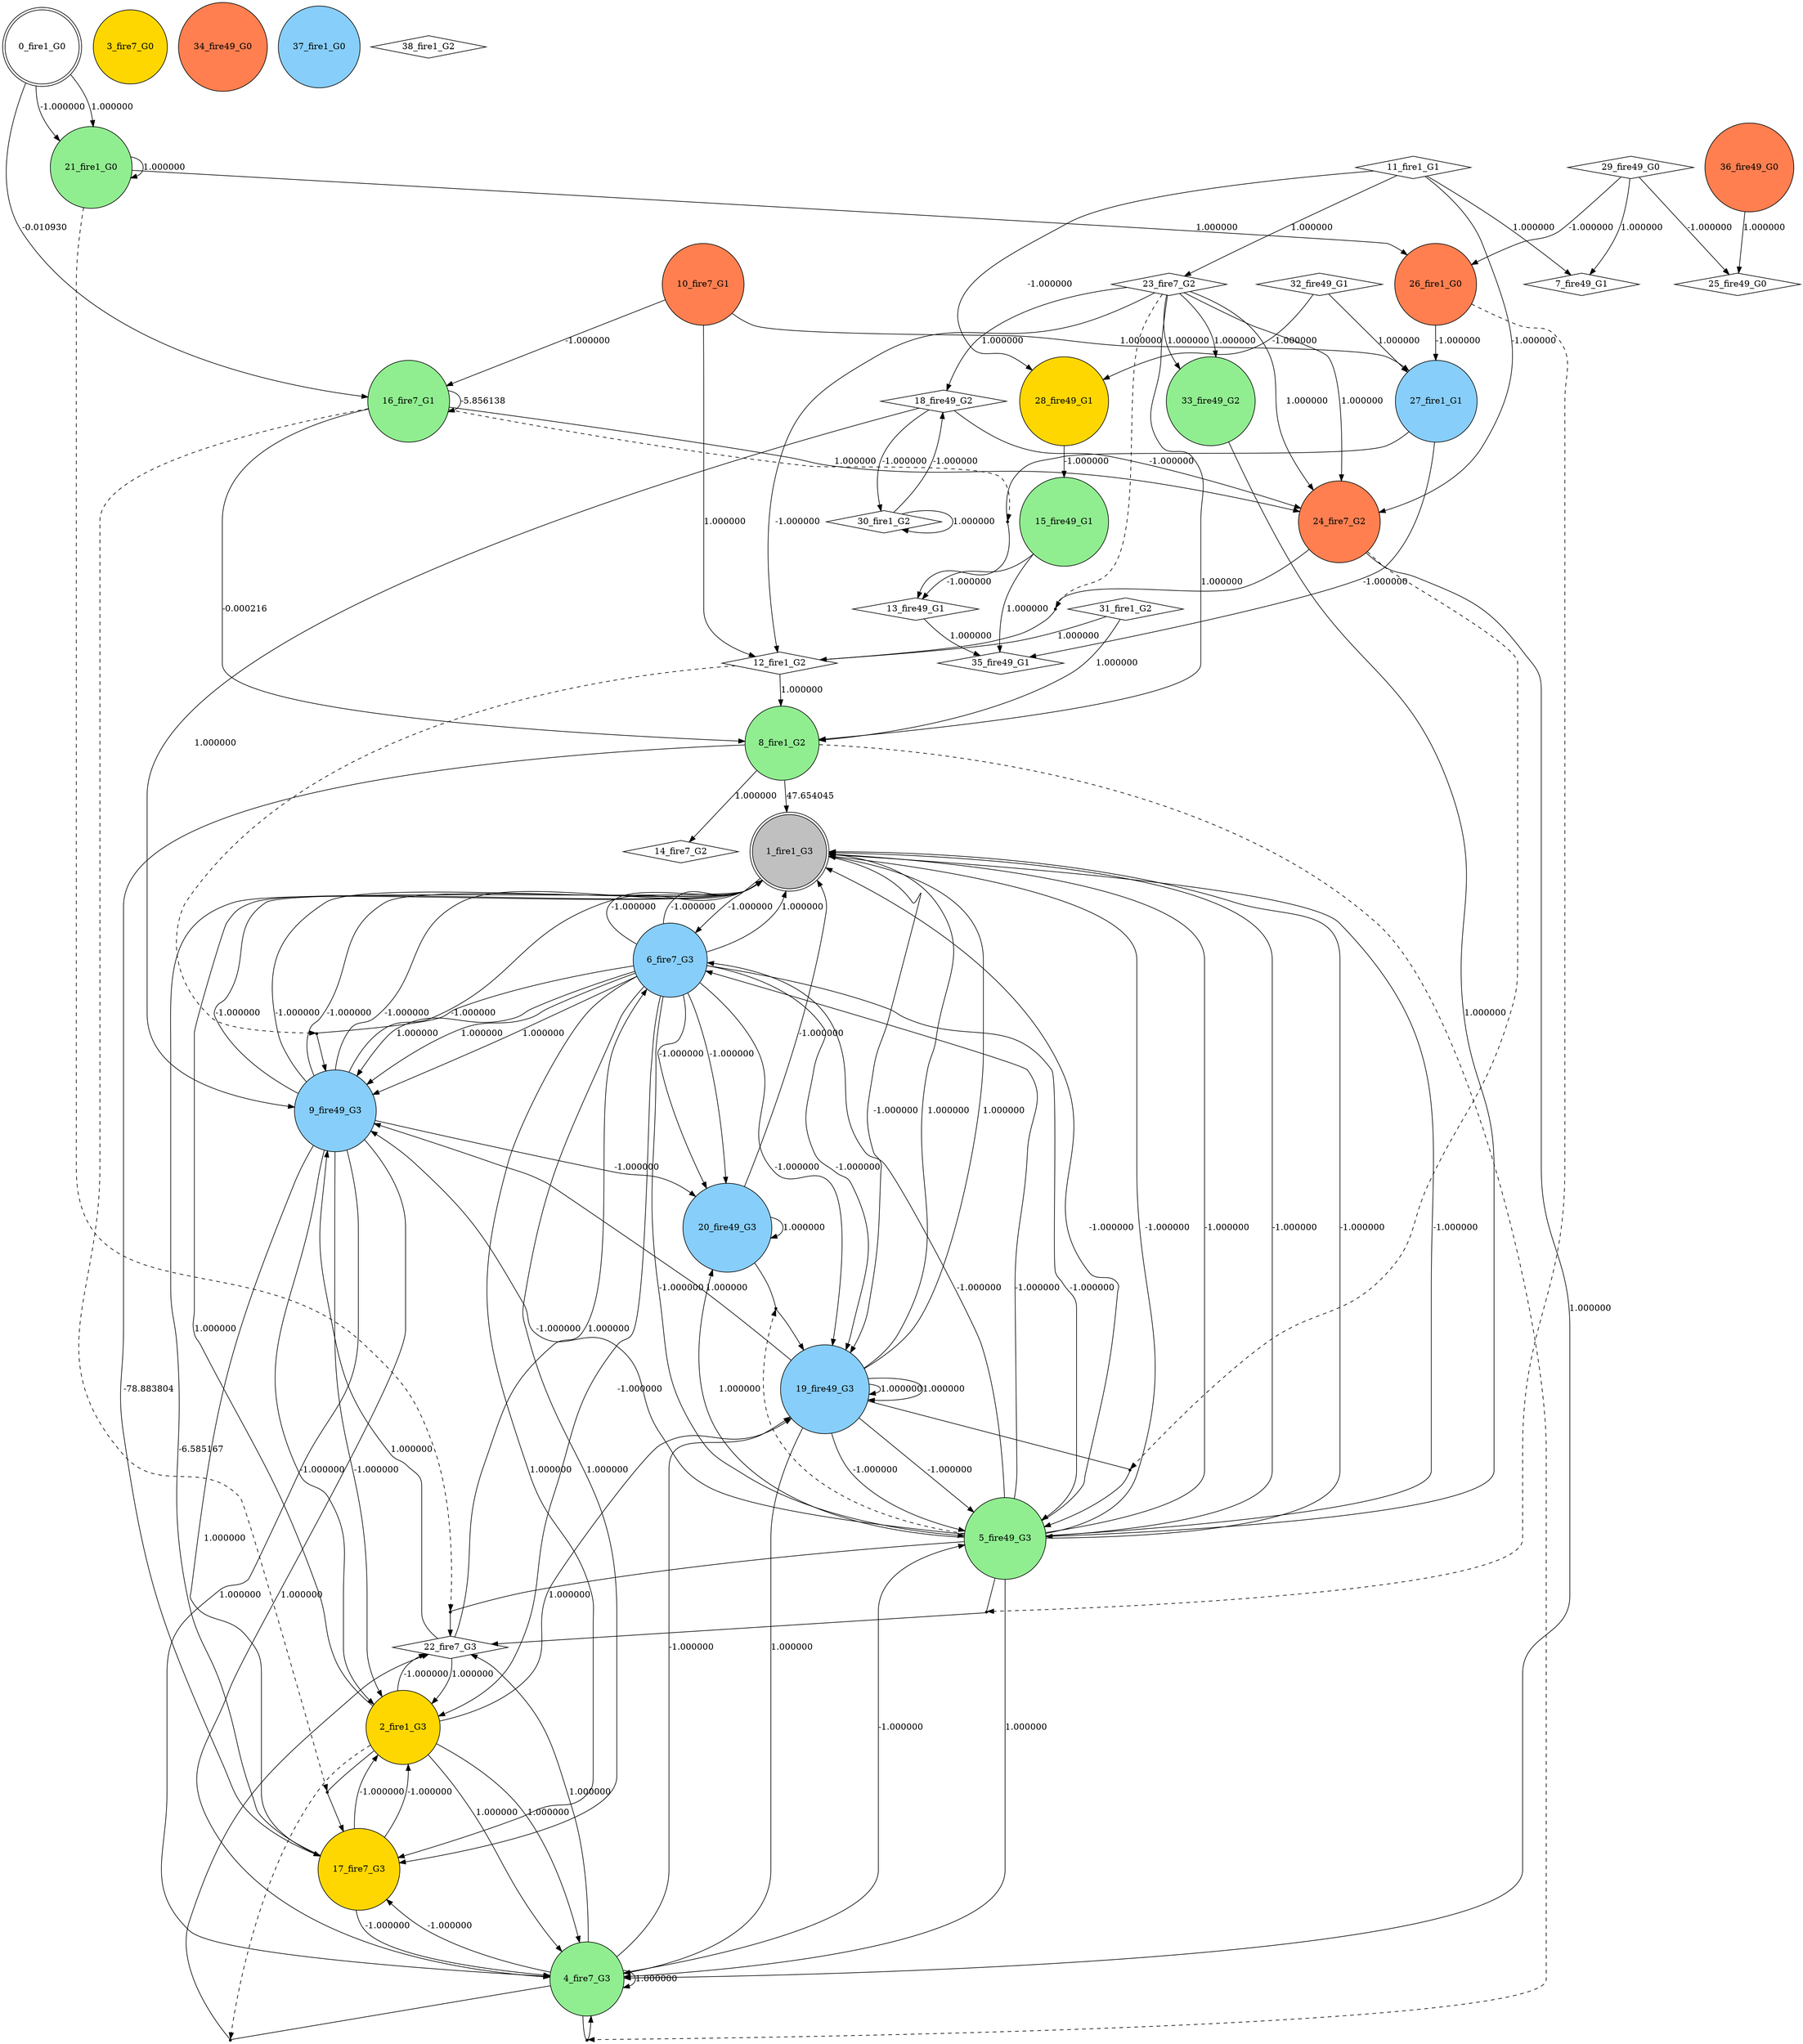 digraph G {
 node[shape = circle]
0 [label="0_fire1_G0",shape=doublecircle]
1 [label="1_fire1_G3",shape=doublecircle, style=filled, fillcolor=gray]
2 [label="2_fire1_G3",style=filled, fillcolor=gold]
3 [label="3_fire7_G0",style=filled, fillcolor=gold]
4 [label="4_fire7_G3",style=filled, fillcolor=lightgreen]
5 [label="5_fire49_G3",style=filled, fillcolor=lightgreen]
6 [label="6_fire7_G3",style=filled, fillcolor=lightskyblue]
7 [label="7_fire49_G1",shape=diamond]
8 [label="8_fire1_G2",style=filled, fillcolor=lightgreen]
9 [label="9_fire49_G3",style=filled, fillcolor=lightskyblue]
10 [label="10_fire7_G1",style=filled, fillcolor=coral]
11 [label="11_fire1_G1",shape=diamond]
12 [label="12_fire1_G2",shape=diamond]
13 [label="13_fire49_G1",shape=diamond]
14 [label="14_fire7_G2",shape=diamond]
15 [label="15_fire49_G1",style=filled, fillcolor=lightgreen]
16 [label="16_fire7_G1",style=filled, fillcolor=lightgreen]
17 [label="17_fire7_G3",style=filled, fillcolor=gold]
18 [label="18_fire49_G2",shape=diamond]
19 [label="19_fire49_G3",style=filled, fillcolor=lightskyblue]
20 [label="20_fire49_G3",style=filled, fillcolor=lightskyblue]
21 [label="21_fire1_G0",style=filled, fillcolor=lightgreen]
22 [label="22_fire7_G3",shape=diamond]
23 [label="23_fire7_G2",shape=diamond]
24 [label="24_fire7_G2",style=filled, fillcolor=coral]
25 [label="25_fire49_G0",shape=diamond]
26 [label="26_fire1_G0",style=filled, fillcolor=coral]
27 [label="27_fire1_G1",style=filled, fillcolor=lightskyblue]
28 [label="28_fire49_G1",style=filled, fillcolor=gold]
29 [label="29_fire49_G0",shape=diamond]
30 [label="30_fire1_G2",shape=diamond]
31 [label="31_fire1_G2",shape=diamond]
32 [label="32_fire49_G1",shape=diamond]
33 [label="33_fire49_G2",style=filled, fillcolor=lightgreen]
34 [label="34_fire49_G0",style=filled, fillcolor=coral]
35 [label="35_fire49_G1",shape=diamond]
36 [label="36_fire49_G0",style=filled, fillcolor=coral]
37 [label="37_fire1_G0",style=filled, fillcolor=lightskyblue]
38 [label="38_fire1_G2",shape=diamond]
19 -> 19 [label="1.000000"]
6 -> 19 [label="-1.000000"]
19 -> 5 [label="-1.000000"]
9 -> 1 [label="-1.000000"]
6 -> 17 [label="1.000000"]
2 -> 22 [label="-1.000000"]
17 -> 1 [label="-6.585167"]
6 -> 2 [label="-1.000000"]
2 -> 4 [label="1.000000"]
6 -> 9 [label="1.000000"]
5 -> 1 [label="-1.000000"]
19 -> 19 [label="1.000000"]
6 -> 19 [label="-1.000000"]
6 -> 5 [label="-1.000000"]
8 -> 14 [label="1.000000"]
6 -> 9 [label="1.000000"]
8 -> 1 [label="47.654045"]
23 -> 12 [label="-1.000000"]
29 -> 26 [label="-1.000000"]
6 -> 1 [label="1.000000"]
40 [shape=point, label=""]
2 -> 40 [style=dashed] 
4 -> 40 [dir=none]
40 -> 22 
2 -> 4 [label="1.000000"]
5 -> 6 [label="-1.000000"]
16 -> 8 [label="-0.000216"]
0 -> 16 [label="-0.010930"]
22 -> 9 [label="1.000000"]
15 -> 35 [label="1.000000"]
9 -> 4 [label="1.000000"]
12 -> 8 [label="1.000000"]
6 -> 9 [label="1.000000"]
19 -> 1 [label="1.000000"]
8 -> 17 [label="-78.883804"]
22 -> 6 [label="1.000000"]
1 -> 19 [label="-1.000000"]
13 -> 35 [label="1.000000"]
9 -> 4 [label="1.000000"]
5 -> 1 [label="-1.000000"]
9 -> 1 [label="-1.000000"]
16 -> 16 [label="-5.856138"]
0 -> 21 [label="1.000000"]
10 -> 16 [label="-1.000000"]
17 -> 4 [label="-1.000000"]
22 -> 2 [label="1.000000"]
4 -> 17 [label="-1.000000"]
41 [shape=point, label=""]
16 -> 41 [style=dashed] 
2 -> 41 [dir=none]
41 -> 17 
23 -> 18 [label="1.000000"]
18 -> 9 [label="1.000000"]
2 -> 1 [label="1.000000"]
17 -> 2 [label="-1.000000"]
23 -> 24 [label="1.000000"]
9 -> 1 [label="-1.000000"]
4 -> 22 [label="1.000000"]
9 -> 2 [label="-1.000000"]
9 -> 1 [label="-1.000000"]
42 [shape=point, label=""]
26 -> 42 [style=dashed] 
5 -> 42 [dir=none]
42 -> 22 
0 -> 21 [label="-1.000000"]
21 -> 21 [label="1.000000"]
5 -> 1 [label="-1.000000"]
9 -> 17 [label="1.000000"]
5 -> 1 [label="-1.000000"]
6 -> 1 [label="-1.000000"]
6 -> 5 [label="-1.000000"]
43 [shape=point, label=""]
21 -> 43 [style=dashed] 
5 -> 43 [dir=none]
43 -> 22 
4 -> 5 [label="-1.000000"]
10 -> 27 [label="1.000000"]
17 -> 2 [label="-1.000000"]
6 -> 20 [label="-1.000000"]
44 [shape=point, label=""]
5 -> 44 [style=dashed] 
20 -> 44 [dir=none]
44 -> 19 
30 -> 18 [label="-1.000000"]
21 -> 26 [label="1.000000"]
19 -> 9 [label="1.000000"]
5 -> 20 [label="1.000000"]
45 [shape=point, label=""]
12 -> 45 [style=dashed] 
6 -> 45 [dir=none]
45 -> 9 
19 -> 1 [label="1.000000"]
31 -> 12 [label="1.000000"]
4 -> 4 [label="1.000000"]
6 -> 17 [label="1.000000"]
9 -> 2 [label="-1.000000"]
19 -> 5 [label="-1.000000"]
5 -> 4 [label="1.000000"]
20 -> 20 [label="1.000000"]
5 -> 1 [label="-1.000000"]
6 -> 1 [label="-1.000000"]
23 -> 24 [label="1.000000"]
32 -> 28 [label="-1.000000"]
10 -> 12 [label="1.000000"]
23 -> 33 [label="1.000000"]
1 -> 6 [label="-1.000000"]
5 -> 6 [label="-1.000000"]
4 -> 19 [label="-1.000000"]
23 -> 8 [label="1.000000"]
5 -> 9 [label="-1.000000"]
46 [shape=point, label=""]
16 -> 46 [style=dashed] 
27 -> 46 [dir=none]
46 -> 13 
20 -> 1 [label="-1.000000"]
18 -> 24 [label="-1.000000"]
27 -> 35 [label="-1.000000"]
29 -> 25 [label="-1.000000"]
11 -> 28 [label="-1.000000"]
11 -> 23 [label="1.000000"]
9 -> 1 [label="-1.000000"]
11 -> 24 [label="-1.000000"]
47 [shape=point, label=""]
8 -> 47 [style=dashed] 
4 -> 47 [dir=none]
47 -> 4 
16 -> 24 [label="1.000000"]
26 -> 27 [label="-1.000000"]
30 -> 30 [label="1.000000"]
32 -> 27 [label="1.000000"]
15 -> 13 [label="-1.000000"]
33 -> 5 [label="1.000000"]
23 -> 33 [label="1.000000"]
48 [shape=point, label=""]
24 -> 48 [style=dashed] 
19 -> 48 [dir=none]
48 -> 5 
2 -> 19 [label="1.000000"]
11 -> 7 [label="1.000000"]
49 [shape=point, label=""]
23 -> 49 [style=dashed] 
24 -> 49 [dir=none]
49 -> 12 
5 -> 1 [label="-1.000000"]
18 -> 30 [label="-1.000000"]
19 -> 4 [label="1.000000"]
24 -> 4 [label="1.000000"]
9 -> 20 [label="-1.000000"]
31 -> 8 [label="1.000000"]
28 -> 15 [label="-1.000000"]
6 -> 20 [label="-1.000000"]
29 -> 7 [label="1.000000"]
36 -> 25 [label="1.000000"]
}
